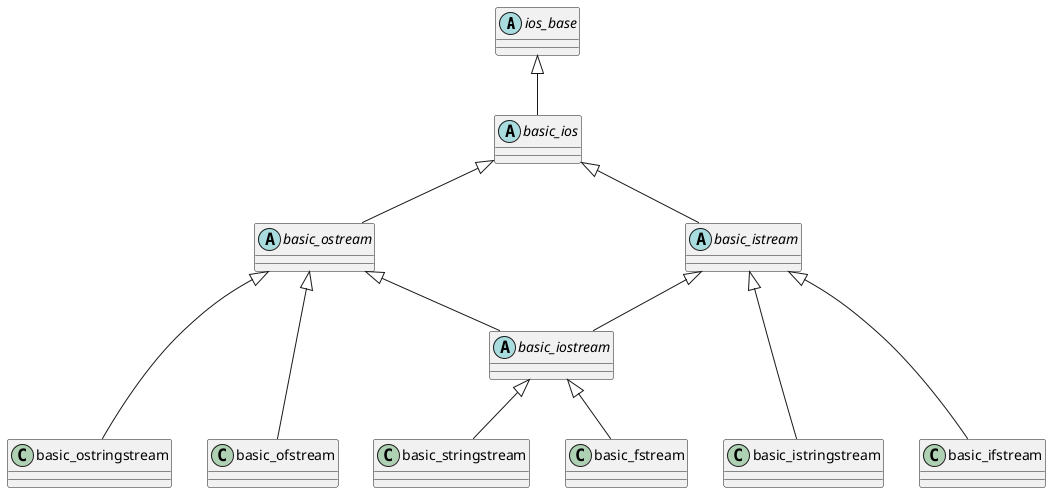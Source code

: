 @startuml
/' skinparam groupInheritance 2 '/

abstract class ios_base
abstract class basic_ios

abstract class basic_ostream
abstract class basic_istream

abstract class basic_iostream

class basic_ostringstream
class basic_ofstream
class basic_stringstream
class basic_fstream
class basic_ifstream
class basic_istringstream

/' hidden classes '/

class foo1
class foo2

basic_ostream <|-- foo1
basic_istream <|-- foo2
foo1 <|-- basic_ostringstream
foo1 <|-- basic_ofstream
foo2 <|-- basic_istringstream
foo2 <|-- basic_ifstream

hide foo1
hide foo2

ios_base <|-- basic_ios

basic_ios <|-- basic_ostream
basic_ios <|-- basic_istream 

basic_ostream <|-- basic_iostream
basic_istream <|-- basic_iostream

basic_ostream <|-- basic_ostringstream
basic_ostream <|-- basic_ofstream

basic_iostream <|-- basic_stringstream
basic_iostream <|-- basic_fstream

basic_istream <|-- basic_ifstream
basic_istream <|-- basic_istringstream

@enduml
